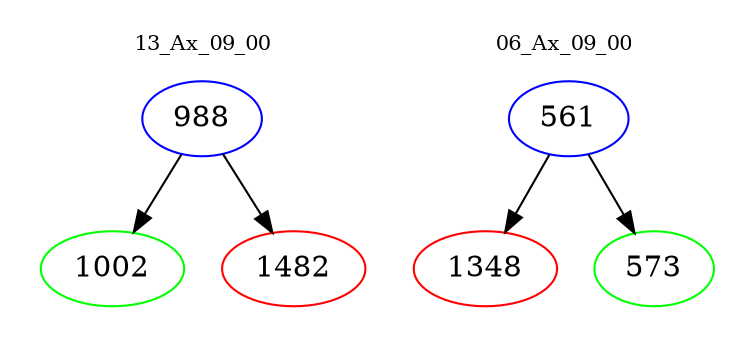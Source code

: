 digraph{
subgraph cluster_0 {
color = white
label = "13_Ax_09_00";
fontsize=10;
T0_988 [label="988", color="blue"]
T0_988 -> T0_1002 [color="black"]
T0_1002 [label="1002", color="green"]
T0_988 -> T0_1482 [color="black"]
T0_1482 [label="1482", color="red"]
}
subgraph cluster_1 {
color = white
label = "06_Ax_09_00";
fontsize=10;
T1_561 [label="561", color="blue"]
T1_561 -> T1_1348 [color="black"]
T1_1348 [label="1348", color="red"]
T1_561 -> T1_573 [color="black"]
T1_573 [label="573", color="green"]
}
}
